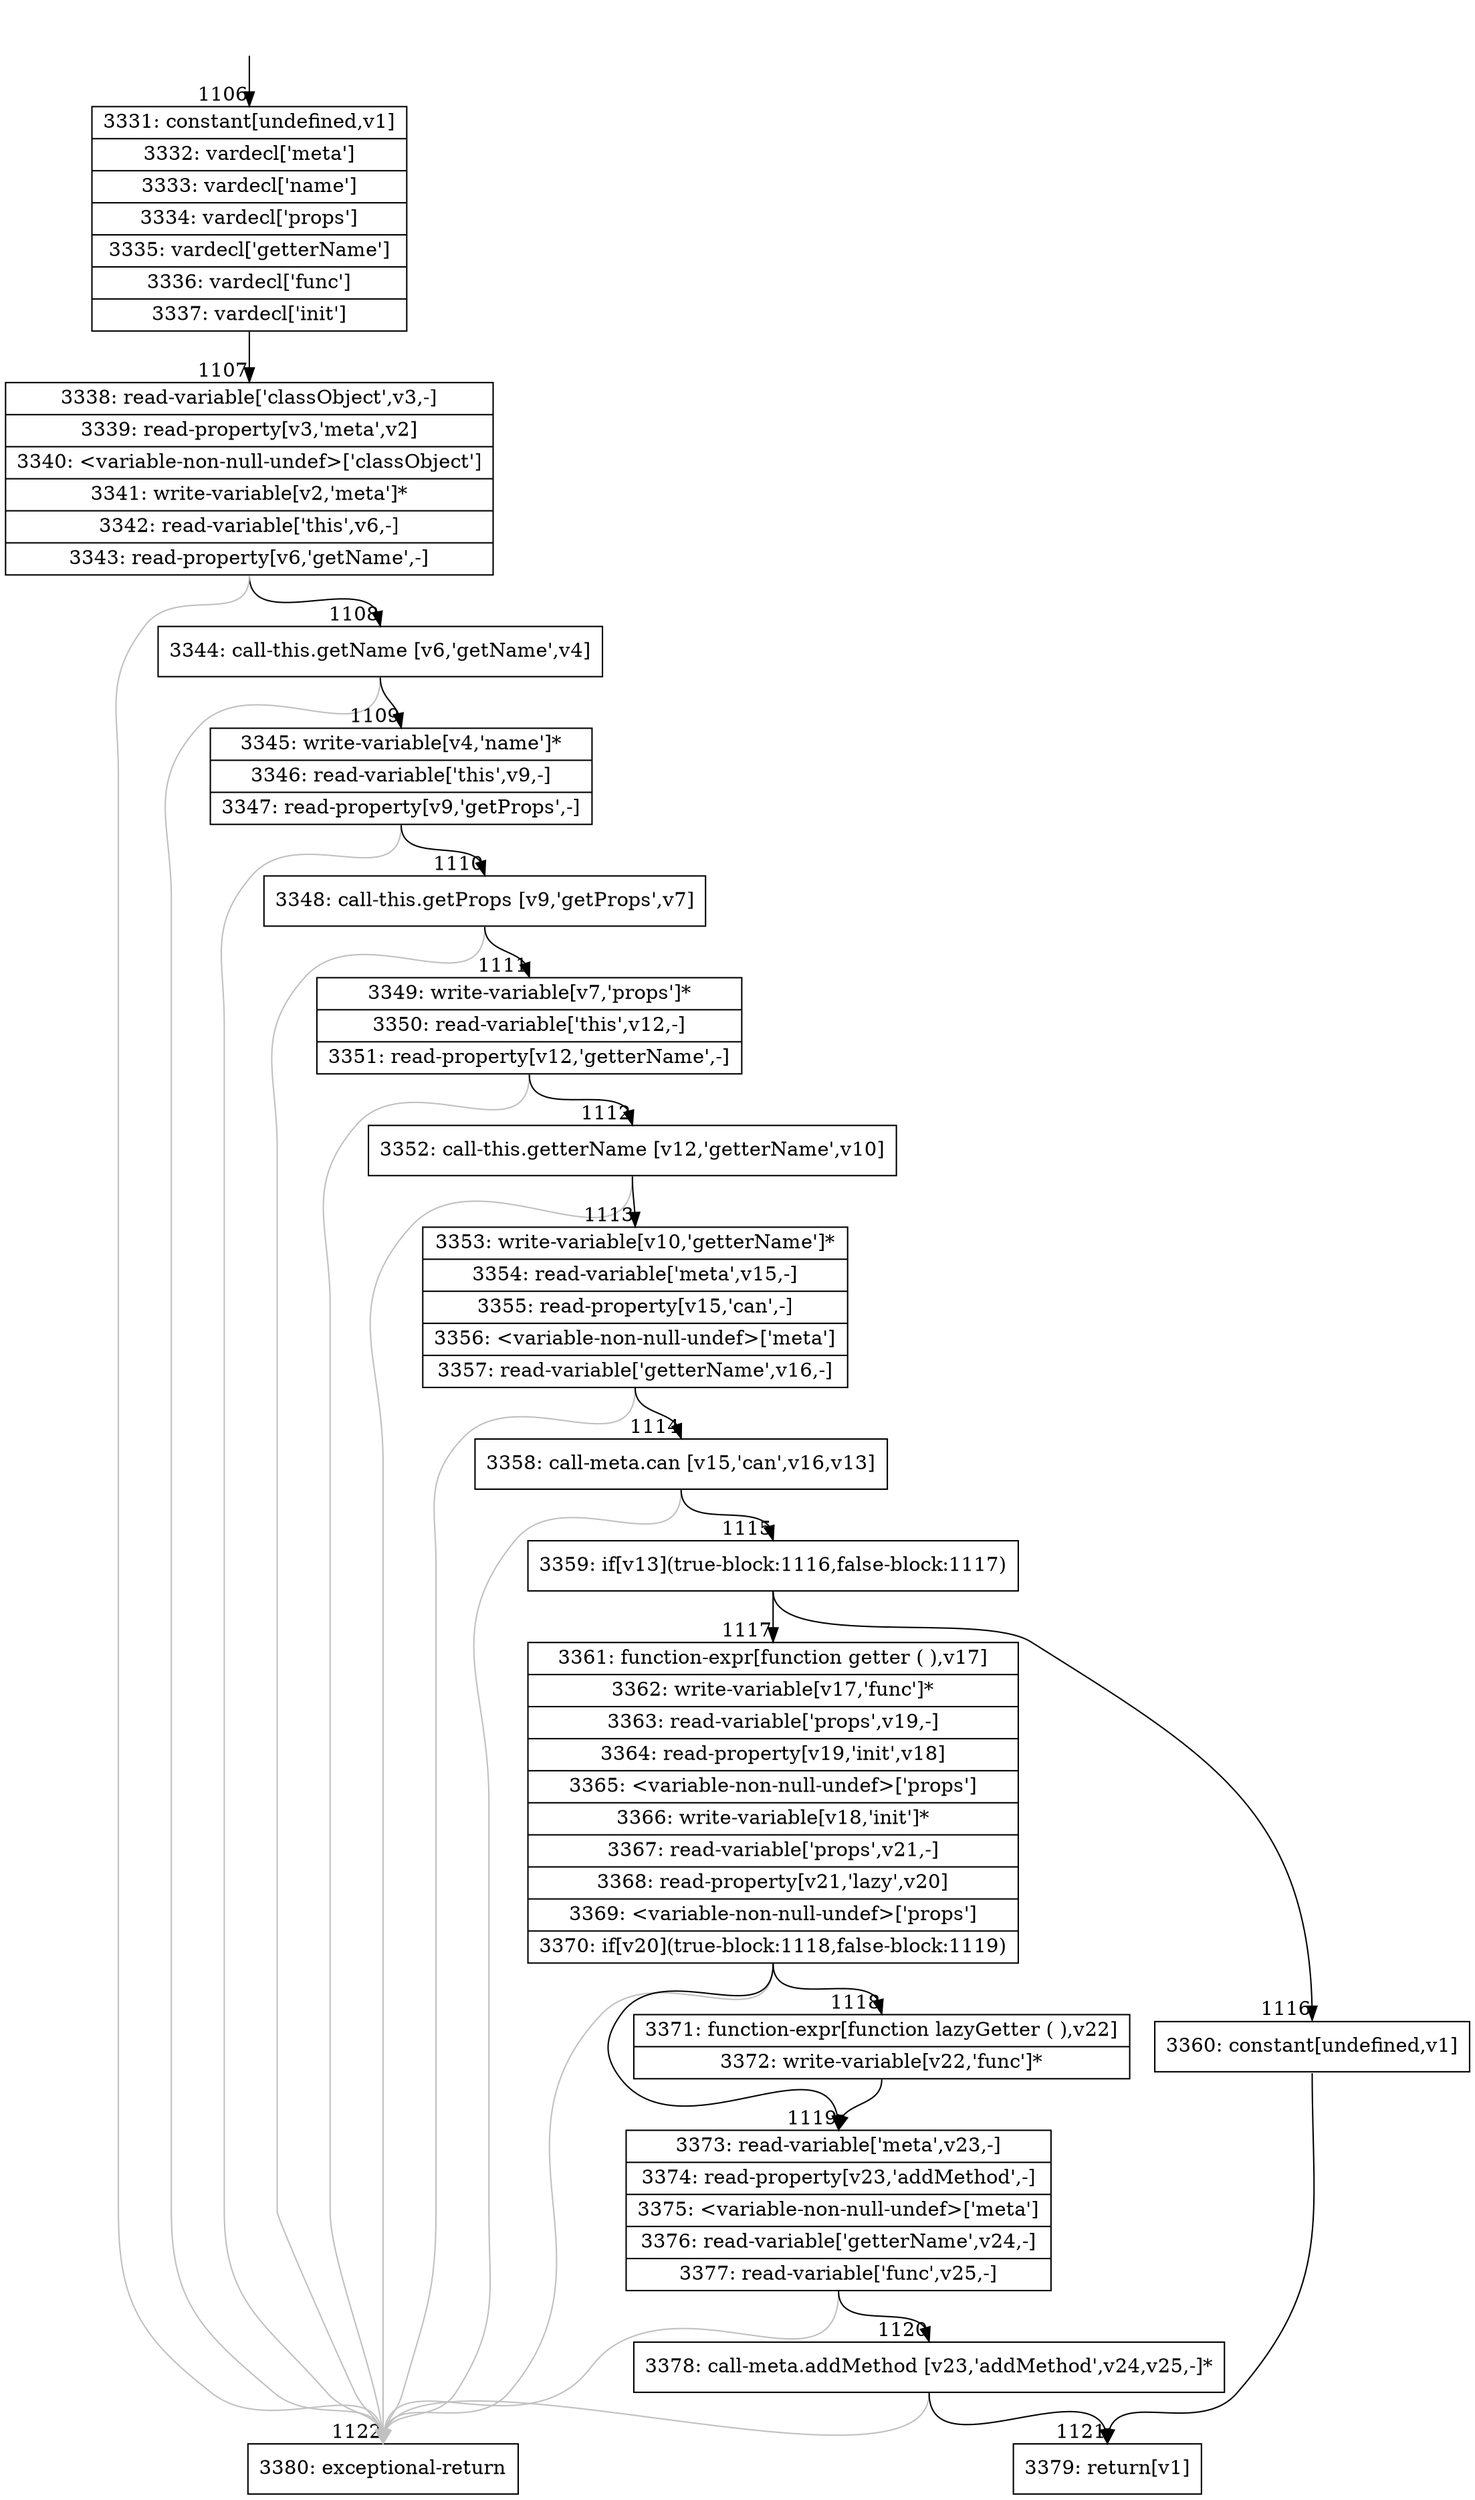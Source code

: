 digraph {
rankdir="TD"
BB_entry132[shape=none,label=""];
BB_entry132 -> BB1106 [tailport=s, headport=n, headlabel="    1106"]
BB1106 [shape=record label="{3331: constant[undefined,v1]|3332: vardecl['meta']|3333: vardecl['name']|3334: vardecl['props']|3335: vardecl['getterName']|3336: vardecl['func']|3337: vardecl['init']}" ] 
BB1106 -> BB1107 [tailport=s, headport=n, headlabel="      1107"]
BB1107 [shape=record label="{3338: read-variable['classObject',v3,-]|3339: read-property[v3,'meta',v2]|3340: \<variable-non-null-undef\>['classObject']|3341: write-variable[v2,'meta']*|3342: read-variable['this',v6,-]|3343: read-property[v6,'getName',-]}" ] 
BB1107 -> BB1108 [tailport=s, headport=n, headlabel="      1108"]
BB1107 -> BB1122 [tailport=s, headport=n, color=gray, headlabel="      1122"]
BB1108 [shape=record label="{3344: call-this.getName [v6,'getName',v4]}" ] 
BB1108 -> BB1109 [tailport=s, headport=n, headlabel="      1109"]
BB1108 -> BB1122 [tailport=s, headport=n, color=gray]
BB1109 [shape=record label="{3345: write-variable[v4,'name']*|3346: read-variable['this',v9,-]|3347: read-property[v9,'getProps',-]}" ] 
BB1109 -> BB1110 [tailport=s, headport=n, headlabel="      1110"]
BB1109 -> BB1122 [tailport=s, headport=n, color=gray]
BB1110 [shape=record label="{3348: call-this.getProps [v9,'getProps',v7]}" ] 
BB1110 -> BB1111 [tailport=s, headport=n, headlabel="      1111"]
BB1110 -> BB1122 [tailport=s, headport=n, color=gray]
BB1111 [shape=record label="{3349: write-variable[v7,'props']*|3350: read-variable['this',v12,-]|3351: read-property[v12,'getterName',-]}" ] 
BB1111 -> BB1112 [tailport=s, headport=n, headlabel="      1112"]
BB1111 -> BB1122 [tailport=s, headport=n, color=gray]
BB1112 [shape=record label="{3352: call-this.getterName [v12,'getterName',v10]}" ] 
BB1112 -> BB1113 [tailport=s, headport=n, headlabel="      1113"]
BB1112 -> BB1122 [tailport=s, headport=n, color=gray]
BB1113 [shape=record label="{3353: write-variable[v10,'getterName']*|3354: read-variable['meta',v15,-]|3355: read-property[v15,'can',-]|3356: \<variable-non-null-undef\>['meta']|3357: read-variable['getterName',v16,-]}" ] 
BB1113 -> BB1114 [tailport=s, headport=n, headlabel="      1114"]
BB1113 -> BB1122 [tailport=s, headport=n, color=gray]
BB1114 [shape=record label="{3358: call-meta.can [v15,'can',v16,v13]}" ] 
BB1114 -> BB1115 [tailport=s, headport=n, headlabel="      1115"]
BB1114 -> BB1122 [tailport=s, headport=n, color=gray]
BB1115 [shape=record label="{3359: if[v13](true-block:1116,false-block:1117)}" ] 
BB1115 -> BB1116 [tailport=s, headport=n, headlabel="      1116"]
BB1115 -> BB1117 [tailport=s, headport=n, headlabel="      1117"]
BB1116 [shape=record label="{3360: constant[undefined,v1]}" ] 
BB1116 -> BB1121 [tailport=s, headport=n, headlabel="      1121"]
BB1117 [shape=record label="{3361: function-expr[function getter ( ),v17]|3362: write-variable[v17,'func']*|3363: read-variable['props',v19,-]|3364: read-property[v19,'init',v18]|3365: \<variable-non-null-undef\>['props']|3366: write-variable[v18,'init']*|3367: read-variable['props',v21,-]|3368: read-property[v21,'lazy',v20]|3369: \<variable-non-null-undef\>['props']|3370: if[v20](true-block:1118,false-block:1119)}" ] 
BB1117 -> BB1118 [tailport=s, headport=n, headlabel="      1118"]
BB1117 -> BB1119 [tailport=s, headport=n, headlabel="      1119"]
BB1117 -> BB1122 [tailport=s, headport=n, color=gray]
BB1118 [shape=record label="{3371: function-expr[function lazyGetter ( ),v22]|3372: write-variable[v22,'func']*}" ] 
BB1118 -> BB1119 [tailport=s, headport=n]
BB1119 [shape=record label="{3373: read-variable['meta',v23,-]|3374: read-property[v23,'addMethod',-]|3375: \<variable-non-null-undef\>['meta']|3376: read-variable['getterName',v24,-]|3377: read-variable['func',v25,-]}" ] 
BB1119 -> BB1120 [tailport=s, headport=n, headlabel="      1120"]
BB1119 -> BB1122 [tailport=s, headport=n, color=gray]
BB1120 [shape=record label="{3378: call-meta.addMethod [v23,'addMethod',v24,v25,-]*}" ] 
BB1120 -> BB1121 [tailport=s, headport=n]
BB1120 -> BB1122 [tailport=s, headport=n, color=gray]
BB1121 [shape=record label="{3379: return[v1]}" ] 
BB1122 [shape=record label="{3380: exceptional-return}" ] 
//#$~ 1282
}
